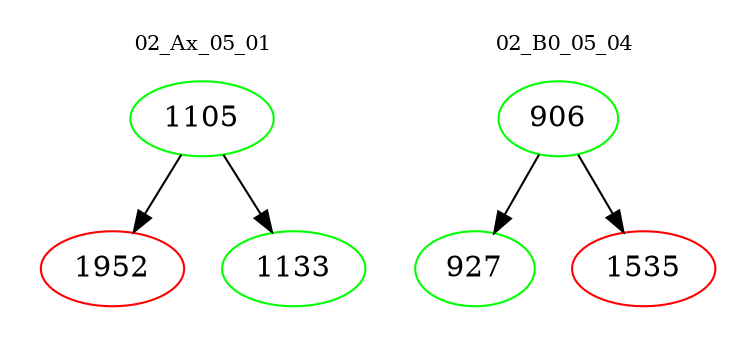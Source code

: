 digraph{
subgraph cluster_0 {
color = white
label = "02_Ax_05_01";
fontsize=10;
T0_1105 [label="1105", color="green"]
T0_1105 -> T0_1952 [color="black"]
T0_1952 [label="1952", color="red"]
T0_1105 -> T0_1133 [color="black"]
T0_1133 [label="1133", color="green"]
}
subgraph cluster_1 {
color = white
label = "02_B0_05_04";
fontsize=10;
T1_906 [label="906", color="green"]
T1_906 -> T1_927 [color="black"]
T1_927 [label="927", color="green"]
T1_906 -> T1_1535 [color="black"]
T1_1535 [label="1535", color="red"]
}
}
